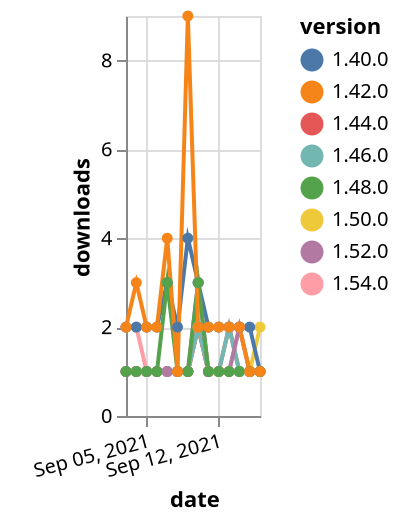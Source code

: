 {"$schema": "https://vega.github.io/schema/vega-lite/v5.json", "description": "A simple bar chart with embedded data.", "data": {"values": [{"date": "2021-09-03", "total": 123, "delta": 2, "version": "1.54.0"}, {"date": "2021-09-04", "total": 125, "delta": 2, "version": "1.54.0"}, {"date": "2021-09-05", "total": 126, "delta": 1, "version": "1.54.0"}, {"date": "2021-09-06", "total": 127, "delta": 1, "version": "1.54.0"}, {"date": "2021-09-07", "total": 128, "delta": 1, "version": "1.54.0"}, {"date": "2021-09-08", "total": 129, "delta": 1, "version": "1.54.0"}, {"date": "2021-09-09", "total": 130, "delta": 1, "version": "1.54.0"}, {"date": "2021-09-10", "total": 132, "delta": 2, "version": "1.54.0"}, {"date": "2021-09-11", "total": 133, "delta": 1, "version": "1.54.0"}, {"date": "2021-09-12", "total": 134, "delta": 1, "version": "1.54.0"}, {"date": "2021-09-13", "total": 135, "delta": 1, "version": "1.54.0"}, {"date": "2021-09-14", "total": 137, "delta": 2, "version": "1.54.0"}, {"date": "2021-09-15", "total": 138, "delta": 1, "version": "1.54.0"}, {"date": "2021-09-16", "total": 139, "delta": 1, "version": "1.54.0"}, {"date": "2021-09-03", "total": 181, "delta": 1, "version": "1.50.0"}, {"date": "2021-09-04", "total": 182, "delta": 1, "version": "1.50.0"}, {"date": "2021-09-05", "total": 183, "delta": 1, "version": "1.50.0"}, {"date": "2021-09-06", "total": 184, "delta": 1, "version": "1.50.0"}, {"date": "2021-09-07", "total": 185, "delta": 1, "version": "1.50.0"}, {"date": "2021-09-08", "total": 186, "delta": 1, "version": "1.50.0"}, {"date": "2021-09-09", "total": 187, "delta": 1, "version": "1.50.0"}, {"date": "2021-09-10", "total": 189, "delta": 2, "version": "1.50.0"}, {"date": "2021-09-11", "total": 190, "delta": 1, "version": "1.50.0"}, {"date": "2021-09-12", "total": 191, "delta": 1, "version": "1.50.0"}, {"date": "2021-09-13", "total": 192, "delta": 1, "version": "1.50.0"}, {"date": "2021-09-14", "total": 193, "delta": 1, "version": "1.50.0"}, {"date": "2021-09-15", "total": 194, "delta": 1, "version": "1.50.0"}, {"date": "2021-09-16", "total": 196, "delta": 2, "version": "1.50.0"}, {"date": "2021-09-03", "total": 404, "delta": 1, "version": "1.44.0"}, {"date": "2021-09-04", "total": 405, "delta": 1, "version": "1.44.0"}, {"date": "2021-09-05", "total": 406, "delta": 1, "version": "1.44.0"}, {"date": "2021-09-06", "total": 407, "delta": 1, "version": "1.44.0"}, {"date": "2021-09-07", "total": 408, "delta": 1, "version": "1.44.0"}, {"date": "2021-09-08", "total": 409, "delta": 1, "version": "1.44.0"}, {"date": "2021-09-09", "total": 410, "delta": 1, "version": "1.44.0"}, {"date": "2021-09-10", "total": 412, "delta": 2, "version": "1.44.0"}, {"date": "2021-09-11", "total": 413, "delta": 1, "version": "1.44.0"}, {"date": "2021-09-12", "total": 414, "delta": 1, "version": "1.44.0"}, {"date": "2021-09-13", "total": 416, "delta": 2, "version": "1.44.0"}, {"date": "2021-09-14", "total": 417, "delta": 1, "version": "1.44.0"}, {"date": "2021-09-15", "total": 418, "delta": 1, "version": "1.44.0"}, {"date": "2021-09-16", "total": 419, "delta": 1, "version": "1.44.0"}, {"date": "2021-09-03", "total": 2733, "delta": 2, "version": "1.40.0"}, {"date": "2021-09-04", "total": 2735, "delta": 2, "version": "1.40.0"}, {"date": "2021-09-05", "total": 2737, "delta": 2, "version": "1.40.0"}, {"date": "2021-09-06", "total": 2739, "delta": 2, "version": "1.40.0"}, {"date": "2021-09-07", "total": 2742, "delta": 3, "version": "1.40.0"}, {"date": "2021-09-08", "total": 2744, "delta": 2, "version": "1.40.0"}, {"date": "2021-09-09", "total": 2748, "delta": 4, "version": "1.40.0"}, {"date": "2021-09-10", "total": 2751, "delta": 3, "version": "1.40.0"}, {"date": "2021-09-11", "total": 2753, "delta": 2, "version": "1.40.0"}, {"date": "2021-09-12", "total": 2755, "delta": 2, "version": "1.40.0"}, {"date": "2021-09-13", "total": 2757, "delta": 2, "version": "1.40.0"}, {"date": "2021-09-14", "total": 2759, "delta": 2, "version": "1.40.0"}, {"date": "2021-09-15", "total": 2761, "delta": 2, "version": "1.40.0"}, {"date": "2021-09-16", "total": 2762, "delta": 1, "version": "1.40.0"}, {"date": "2021-09-03", "total": 336, "delta": 1, "version": "1.46.0"}, {"date": "2021-09-04", "total": 337, "delta": 1, "version": "1.46.0"}, {"date": "2021-09-05", "total": 338, "delta": 1, "version": "1.46.0"}, {"date": "2021-09-06", "total": 339, "delta": 1, "version": "1.46.0"}, {"date": "2021-09-07", "total": 340, "delta": 1, "version": "1.46.0"}, {"date": "2021-09-08", "total": 341, "delta": 1, "version": "1.46.0"}, {"date": "2021-09-09", "total": 342, "delta": 1, "version": "1.46.0"}, {"date": "2021-09-10", "total": 344, "delta": 2, "version": "1.46.0"}, {"date": "2021-09-11", "total": 345, "delta": 1, "version": "1.46.0"}, {"date": "2021-09-12", "total": 346, "delta": 1, "version": "1.46.0"}, {"date": "2021-09-13", "total": 348, "delta": 2, "version": "1.46.0"}, {"date": "2021-09-14", "total": 349, "delta": 1, "version": "1.46.0"}, {"date": "2021-09-15", "total": 350, "delta": 1, "version": "1.46.0"}, {"date": "2021-09-16", "total": 351, "delta": 1, "version": "1.46.0"}, {"date": "2021-09-03", "total": 204, "delta": 1, "version": "1.52.0"}, {"date": "2021-09-04", "total": 205, "delta": 1, "version": "1.52.0"}, {"date": "2021-09-05", "total": 206, "delta": 1, "version": "1.52.0"}, {"date": "2021-09-06", "total": 207, "delta": 1, "version": "1.52.0"}, {"date": "2021-09-07", "total": 208, "delta": 1, "version": "1.52.0"}, {"date": "2021-09-08", "total": 209, "delta": 1, "version": "1.52.0"}, {"date": "2021-09-09", "total": 210, "delta": 1, "version": "1.52.0"}, {"date": "2021-09-10", "total": 213, "delta": 3, "version": "1.52.0"}, {"date": "2021-09-11", "total": 214, "delta": 1, "version": "1.52.0"}, {"date": "2021-09-12", "total": 215, "delta": 1, "version": "1.52.0"}, {"date": "2021-09-13", "total": 216, "delta": 1, "version": "1.52.0"}, {"date": "2021-09-14", "total": 218, "delta": 2, "version": "1.52.0"}, {"date": "2021-09-15", "total": 219, "delta": 1, "version": "1.52.0"}, {"date": "2021-09-16", "total": 220, "delta": 1, "version": "1.52.0"}, {"date": "2021-09-03", "total": 400, "delta": 1, "version": "1.48.0"}, {"date": "2021-09-04", "total": 401, "delta": 1, "version": "1.48.0"}, {"date": "2021-09-05", "total": 402, "delta": 1, "version": "1.48.0"}, {"date": "2021-09-06", "total": 403, "delta": 1, "version": "1.48.0"}, {"date": "2021-09-07", "total": 406, "delta": 3, "version": "1.48.0"}, {"date": "2021-09-08", "total": 407, "delta": 1, "version": "1.48.0"}, {"date": "2021-09-09", "total": 408, "delta": 1, "version": "1.48.0"}, {"date": "2021-09-10", "total": 411, "delta": 3, "version": "1.48.0"}, {"date": "2021-09-11", "total": 412, "delta": 1, "version": "1.48.0"}, {"date": "2021-09-12", "total": 413, "delta": 1, "version": "1.48.0"}, {"date": "2021-09-13", "total": 414, "delta": 1, "version": "1.48.0"}, {"date": "2021-09-14", "total": 415, "delta": 1, "version": "1.48.0"}, {"date": "2021-09-15", "total": 416, "delta": 1, "version": "1.48.0"}, {"date": "2021-09-16", "total": 417, "delta": 1, "version": "1.48.0"}, {"date": "2021-09-03", "total": 2552, "delta": 2, "version": "1.42.0"}, {"date": "2021-09-04", "total": 2555, "delta": 3, "version": "1.42.0"}, {"date": "2021-09-05", "total": 2557, "delta": 2, "version": "1.42.0"}, {"date": "2021-09-06", "total": 2559, "delta": 2, "version": "1.42.0"}, {"date": "2021-09-07", "total": 2563, "delta": 4, "version": "1.42.0"}, {"date": "2021-09-08", "total": 2564, "delta": 1, "version": "1.42.0"}, {"date": "2021-09-09", "total": 2573, "delta": 9, "version": "1.42.0"}, {"date": "2021-09-10", "total": 2575, "delta": 2, "version": "1.42.0"}, {"date": "2021-09-11", "total": 2577, "delta": 2, "version": "1.42.0"}, {"date": "2021-09-12", "total": 2579, "delta": 2, "version": "1.42.0"}, {"date": "2021-09-13", "total": 2581, "delta": 2, "version": "1.42.0"}, {"date": "2021-09-14", "total": 2583, "delta": 2, "version": "1.42.0"}, {"date": "2021-09-15", "total": 2584, "delta": 1, "version": "1.42.0"}, {"date": "2021-09-16", "total": 2585, "delta": 1, "version": "1.42.0"}]}, "width": "container", "mark": {"type": "line", "point": {"filled": true}}, "encoding": {"x": {"field": "date", "type": "temporal", "timeUnit": "yearmonthdate", "title": "date", "axis": {"labelAngle": -15}}, "y": {"field": "delta", "type": "quantitative", "title": "downloads"}, "color": {"field": "version", "type": "nominal"}, "tooltip": {"field": "delta"}}}